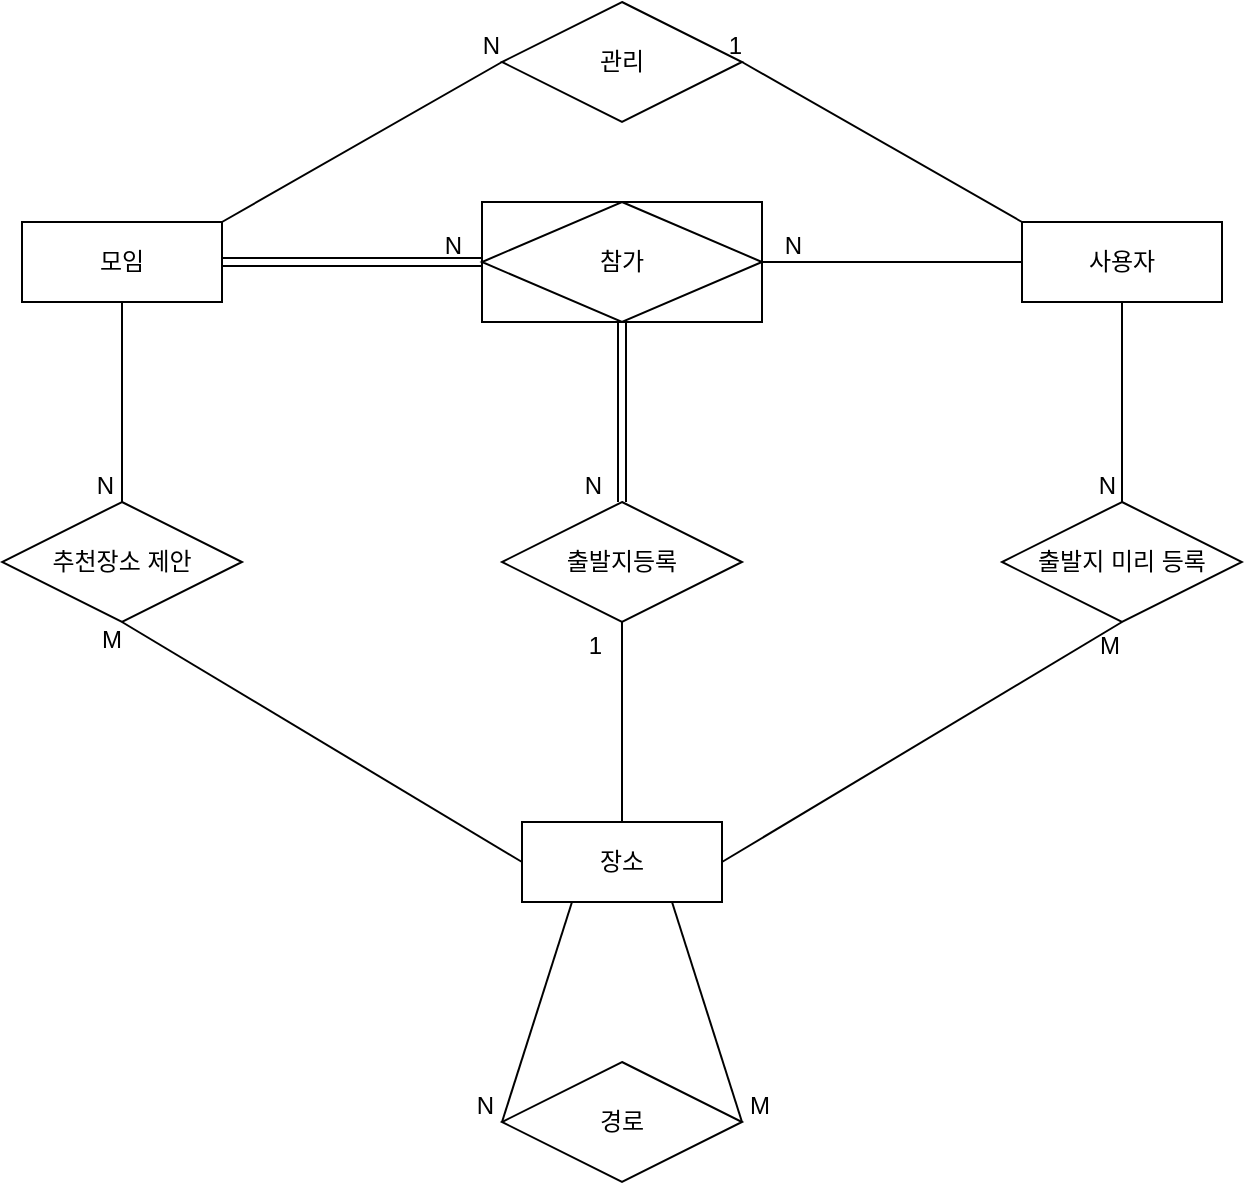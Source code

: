 <mxfile version="16.1.0" type="device"><diagram id="POTq-2tVv0yrLQMyoAa1" name="Page-1"><mxGraphModel dx="956" dy="500" grid="1" gridSize="10" guides="1" tooltips="1" connect="1" arrows="1" fold="1" page="1" pageScale="1" pageWidth="827" pageHeight="1169" math="0" shadow="0"><root><mxCell id="0"/><mxCell id="1" parent="0"/><mxCell id="1_TRWDWakaPUAhf4Hwlv-36" value="모임" style="whiteSpace=wrap;html=1;align=center;" vertex="1" parent="1"><mxGeometry x="160" y="270" width="100" height="40" as="geometry"/></mxCell><mxCell id="1_TRWDWakaPUAhf4Hwlv-37" value="사용자" style="whiteSpace=wrap;html=1;align=center;" vertex="1" parent="1"><mxGeometry x="660" y="270" width="100" height="40" as="geometry"/></mxCell><mxCell id="1_TRWDWakaPUAhf4Hwlv-38" value="장소" style="whiteSpace=wrap;html=1;align=center;" vertex="1" parent="1"><mxGeometry x="410" y="570" width="100" height="40" as="geometry"/></mxCell><mxCell id="1_TRWDWakaPUAhf4Hwlv-39" value="참가" style="shape=associativeEntity;whiteSpace=wrap;html=1;align=center;" vertex="1" parent="1"><mxGeometry x="390" y="260" width="140" height="60" as="geometry"/></mxCell><mxCell id="1_TRWDWakaPUAhf4Hwlv-40" value="출발지등록" style="shape=rhombus;perimeter=rhombusPerimeter;whiteSpace=wrap;html=1;align=center;" vertex="1" parent="1"><mxGeometry x="400" y="410" width="120" height="60" as="geometry"/></mxCell><mxCell id="1_TRWDWakaPUAhf4Hwlv-41" value="추천장소 제안" style="shape=rhombus;perimeter=rhombusPerimeter;whiteSpace=wrap;html=1;align=center;" vertex="1" parent="1"><mxGeometry x="150" y="410" width="120" height="60" as="geometry"/></mxCell><mxCell id="1_TRWDWakaPUAhf4Hwlv-42" value="출발지 미리 등록" style="shape=rhombus;perimeter=rhombusPerimeter;whiteSpace=wrap;html=1;align=center;" vertex="1" parent="1"><mxGeometry x="650" y="410" width="120" height="60" as="geometry"/></mxCell><mxCell id="1_TRWDWakaPUAhf4Hwlv-43" value="경로" style="shape=rhombus;perimeter=rhombusPerimeter;whiteSpace=wrap;html=1;align=center;" vertex="1" parent="1"><mxGeometry x="400" y="690" width="120" height="60" as="geometry"/></mxCell><mxCell id="1_TRWDWakaPUAhf4Hwlv-44" value="관리" style="shape=rhombus;perimeter=rhombusPerimeter;whiteSpace=wrap;html=1;align=center;" vertex="1" parent="1"><mxGeometry x="400" y="160" width="120" height="60" as="geometry"/></mxCell><mxCell id="1_TRWDWakaPUAhf4Hwlv-45" value="" style="shape=link;html=1;rounded=0;exitX=1;exitY=0.5;exitDx=0;exitDy=0;entryX=0;entryY=0.5;entryDx=0;entryDy=0;" edge="1" parent="1" source="1_TRWDWakaPUAhf4Hwlv-36" target="1_TRWDWakaPUAhf4Hwlv-39"><mxGeometry relative="1" as="geometry"><mxPoint x="330" y="580" as="sourcePoint"/><mxPoint x="400" y="270" as="targetPoint"/></mxGeometry></mxCell><mxCell id="1_TRWDWakaPUAhf4Hwlv-46" value="N" style="resizable=0;html=1;align=right;verticalAlign=bottom;" connectable="0" vertex="1" parent="1_TRWDWakaPUAhf4Hwlv-45"><mxGeometry x="1" relative="1" as="geometry"><mxPoint x="-10" as="offset"/></mxGeometry></mxCell><mxCell id="1_TRWDWakaPUAhf4Hwlv-53" value="" style="endArrow=none;html=1;rounded=0;exitX=0;exitY=0.5;exitDx=0;exitDy=0;entryX=1;entryY=0.5;entryDx=0;entryDy=0;" edge="1" parent="1" source="1_TRWDWakaPUAhf4Hwlv-37" target="1_TRWDWakaPUAhf4Hwlv-39"><mxGeometry relative="1" as="geometry"><mxPoint x="310" y="410" as="sourcePoint"/><mxPoint x="470" y="410" as="targetPoint"/></mxGeometry></mxCell><mxCell id="1_TRWDWakaPUAhf4Hwlv-54" value="N" style="resizable=0;html=1;align=right;verticalAlign=bottom;" connectable="0" vertex="1" parent="1_TRWDWakaPUAhf4Hwlv-53"><mxGeometry x="1" relative="1" as="geometry"><mxPoint x="20" as="offset"/></mxGeometry></mxCell><mxCell id="1_TRWDWakaPUAhf4Hwlv-55" value="" style="endArrow=none;html=1;rounded=0;exitX=0;exitY=0;exitDx=0;exitDy=0;entryX=1;entryY=0.5;entryDx=0;entryDy=0;" edge="1" parent="1" source="1_TRWDWakaPUAhf4Hwlv-37" target="1_TRWDWakaPUAhf4Hwlv-44"><mxGeometry relative="1" as="geometry"><mxPoint x="610" y="220" as="sourcePoint"/><mxPoint x="470" y="410" as="targetPoint"/></mxGeometry></mxCell><mxCell id="1_TRWDWakaPUAhf4Hwlv-56" value="1" style="resizable=0;html=1;align=right;verticalAlign=bottom;" connectable="0" vertex="1" parent="1_TRWDWakaPUAhf4Hwlv-55"><mxGeometry x="1" relative="1" as="geometry"/></mxCell><mxCell id="1_TRWDWakaPUAhf4Hwlv-59" value="" style="endArrow=none;html=1;rounded=0;exitX=1;exitY=0;exitDx=0;exitDy=0;entryX=0;entryY=0.5;entryDx=0;entryDy=0;" edge="1" parent="1" source="1_TRWDWakaPUAhf4Hwlv-36" target="1_TRWDWakaPUAhf4Hwlv-44"><mxGeometry relative="1" as="geometry"><mxPoint x="310" y="340" as="sourcePoint"/><mxPoint x="470" y="340" as="targetPoint"/></mxGeometry></mxCell><mxCell id="1_TRWDWakaPUAhf4Hwlv-60" value="N" style="resizable=0;html=1;align=right;verticalAlign=bottom;" connectable="0" vertex="1" parent="1_TRWDWakaPUAhf4Hwlv-59"><mxGeometry x="1" relative="1" as="geometry"/></mxCell><mxCell id="1_TRWDWakaPUAhf4Hwlv-63" value="" style="shape=link;html=1;rounded=0;exitX=0.5;exitY=1;exitDx=0;exitDy=0;entryX=0.5;entryY=0;entryDx=0;entryDy=0;" edge="1" parent="1" source="1_TRWDWakaPUAhf4Hwlv-39" target="1_TRWDWakaPUAhf4Hwlv-40"><mxGeometry relative="1" as="geometry"><mxPoint x="310" y="410" as="sourcePoint"/><mxPoint x="470" y="410" as="targetPoint"/></mxGeometry></mxCell><mxCell id="1_TRWDWakaPUAhf4Hwlv-64" value="N" style="resizable=0;html=1;align=right;verticalAlign=bottom;" connectable="0" vertex="1" parent="1_TRWDWakaPUAhf4Hwlv-63"><mxGeometry x="1" relative="1" as="geometry"><mxPoint x="-10" as="offset"/></mxGeometry></mxCell><mxCell id="1_TRWDWakaPUAhf4Hwlv-65" value="" style="endArrow=none;html=1;rounded=0;exitX=0.5;exitY=0;exitDx=0;exitDy=0;entryX=0.5;entryY=1;entryDx=0;entryDy=0;" edge="1" parent="1" source="1_TRWDWakaPUAhf4Hwlv-38" target="1_TRWDWakaPUAhf4Hwlv-40"><mxGeometry relative="1" as="geometry"><mxPoint x="310" y="410" as="sourcePoint"/><mxPoint x="470" y="410" as="targetPoint"/></mxGeometry></mxCell><mxCell id="1_TRWDWakaPUAhf4Hwlv-66" value="1" style="resizable=0;html=1;align=right;verticalAlign=bottom;" connectable="0" vertex="1" parent="1_TRWDWakaPUAhf4Hwlv-65"><mxGeometry x="1" relative="1" as="geometry"><mxPoint x="-10" y="20" as="offset"/></mxGeometry></mxCell><mxCell id="1_TRWDWakaPUAhf4Hwlv-67" value="" style="endArrow=none;html=1;rounded=0;exitX=1;exitY=0.5;exitDx=0;exitDy=0;entryX=0.5;entryY=1;entryDx=0;entryDy=0;" edge="1" parent="1" source="1_TRWDWakaPUAhf4Hwlv-38" target="1_TRWDWakaPUAhf4Hwlv-42"><mxGeometry relative="1" as="geometry"><mxPoint x="310" y="480" as="sourcePoint"/><mxPoint x="470" y="480" as="targetPoint"/><Array as="points"/></mxGeometry></mxCell><mxCell id="1_TRWDWakaPUAhf4Hwlv-68" value="M" style="resizable=0;html=1;align=right;verticalAlign=bottom;" connectable="0" vertex="1" parent="1_TRWDWakaPUAhf4Hwlv-67"><mxGeometry x="1" relative="1" as="geometry"><mxPoint y="20" as="offset"/></mxGeometry></mxCell><mxCell id="1_TRWDWakaPUAhf4Hwlv-69" value="" style="endArrow=none;html=1;rounded=0;exitX=0.5;exitY=1;exitDx=0;exitDy=0;" edge="1" parent="1" source="1_TRWDWakaPUAhf4Hwlv-37" target="1_TRWDWakaPUAhf4Hwlv-42"><mxGeometry relative="1" as="geometry"><mxPoint x="310" y="480" as="sourcePoint"/><mxPoint x="470" y="480" as="targetPoint"/></mxGeometry></mxCell><mxCell id="1_TRWDWakaPUAhf4Hwlv-70" value="N" style="resizable=0;html=1;align=right;verticalAlign=bottom;" connectable="0" vertex="1" parent="1_TRWDWakaPUAhf4Hwlv-69"><mxGeometry x="1" relative="1" as="geometry"><mxPoint x="-3" as="offset"/></mxGeometry></mxCell><mxCell id="1_TRWDWakaPUAhf4Hwlv-79" value="" style="endArrow=none;html=1;rounded=0;exitX=0.5;exitY=1;exitDx=0;exitDy=0;entryX=0.5;entryY=0;entryDx=0;entryDy=0;" edge="1" parent="1" source="1_TRWDWakaPUAhf4Hwlv-36" target="1_TRWDWakaPUAhf4Hwlv-41"><mxGeometry relative="1" as="geometry"><mxPoint x="270" y="360" as="sourcePoint"/><mxPoint x="430" y="360" as="targetPoint"/></mxGeometry></mxCell><mxCell id="1_TRWDWakaPUAhf4Hwlv-80" value="N" style="resizable=0;html=1;align=right;verticalAlign=bottom;" connectable="0" vertex="1" parent="1_TRWDWakaPUAhf4Hwlv-79"><mxGeometry x="1" relative="1" as="geometry"><mxPoint x="-4" as="offset"/></mxGeometry></mxCell><mxCell id="1_TRWDWakaPUAhf4Hwlv-81" value="" style="endArrow=none;html=1;rounded=0;exitX=0;exitY=0.5;exitDx=0;exitDy=0;entryX=0.5;entryY=1;entryDx=0;entryDy=0;" edge="1" parent="1" source="1_TRWDWakaPUAhf4Hwlv-38" target="1_TRWDWakaPUAhf4Hwlv-41"><mxGeometry relative="1" as="geometry"><mxPoint x="310" y="410" as="sourcePoint"/><mxPoint x="470" y="410" as="targetPoint"/></mxGeometry></mxCell><mxCell id="1_TRWDWakaPUAhf4Hwlv-82" value="M" style="resizable=0;html=1;align=right;verticalAlign=bottom;" connectable="0" vertex="1" parent="1_TRWDWakaPUAhf4Hwlv-81"><mxGeometry x="1" relative="1" as="geometry"><mxPoint y="17" as="offset"/></mxGeometry></mxCell><mxCell id="1_TRWDWakaPUAhf4Hwlv-83" value="" style="endArrow=none;html=1;rounded=0;entryX=1;entryY=0.5;entryDx=0;entryDy=0;exitX=0.75;exitY=1;exitDx=0;exitDy=0;" edge="1" parent="1" source="1_TRWDWakaPUAhf4Hwlv-38" target="1_TRWDWakaPUAhf4Hwlv-43"><mxGeometry relative="1" as="geometry"><mxPoint x="470" y="630" as="sourcePoint"/><mxPoint x="470" y="620" as="targetPoint"/></mxGeometry></mxCell><mxCell id="1_TRWDWakaPUAhf4Hwlv-84" value="M" style="resizable=0;html=1;align=right;verticalAlign=bottom;" connectable="0" vertex="1" parent="1_TRWDWakaPUAhf4Hwlv-83"><mxGeometry x="1" relative="1" as="geometry"><mxPoint x="14" as="offset"/></mxGeometry></mxCell><mxCell id="1_TRWDWakaPUAhf4Hwlv-85" value="" style="endArrow=none;html=1;rounded=0;entryX=0;entryY=0.5;entryDx=0;entryDy=0;exitX=0.25;exitY=1;exitDx=0;exitDy=0;" edge="1" parent="1" source="1_TRWDWakaPUAhf4Hwlv-38" target="1_TRWDWakaPUAhf4Hwlv-43"><mxGeometry relative="1" as="geometry"><mxPoint x="420" y="620" as="sourcePoint"/><mxPoint x="480" y="630" as="targetPoint"/></mxGeometry></mxCell><mxCell id="1_TRWDWakaPUAhf4Hwlv-86" value="N" style="resizable=0;html=1;align=right;verticalAlign=bottom;" connectable="0" vertex="1" parent="1_TRWDWakaPUAhf4Hwlv-85"><mxGeometry x="1" relative="1" as="geometry"><mxPoint x="-3" as="offset"/></mxGeometry></mxCell></root></mxGraphModel></diagram></mxfile>